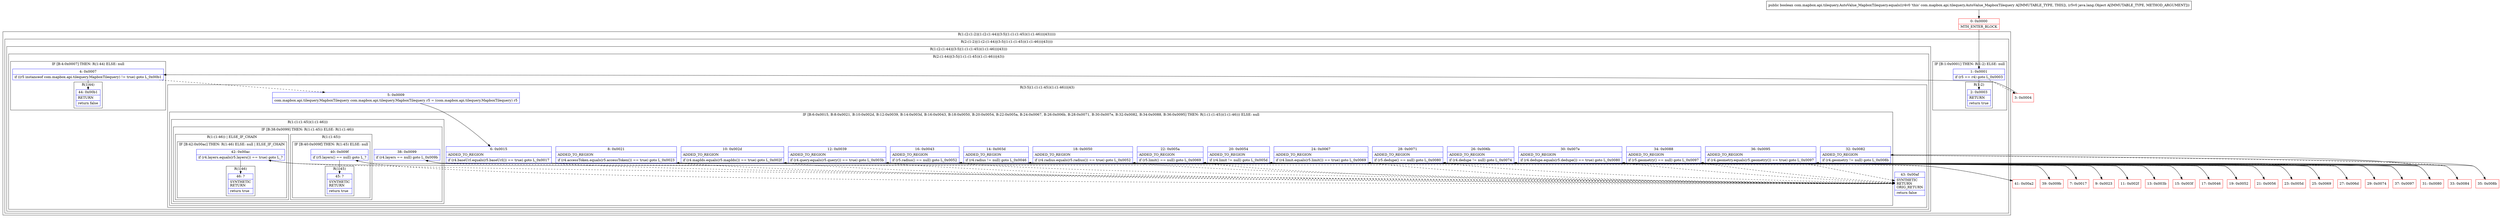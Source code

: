 digraph "CFG forcom.mapbox.api.tilequery.AutoValue_MapboxTilequery.equals(Ljava\/lang\/Object;)Z" {
subgraph cluster_Region_1961648193 {
label = "R(1:(2:(1:2)|(1:(2:(1:44)|(3:5|(1:(1:(1:45))(1:(1:46)))|43)))))";
node [shape=record,color=blue];
subgraph cluster_Region_1867883049 {
label = "R(2:(1:2)|(1:(2:(1:44)|(3:5|(1:(1:(1:45))(1:(1:46)))|43))))";
node [shape=record,color=blue];
subgraph cluster_IfRegion_1621877276 {
label = "IF [B:1:0x0001] THEN: R(1:2) ELSE: null";
node [shape=record,color=blue];
Node_1 [shape=record,label="{1\:\ 0x0001|if (r5 == r4) goto L_0x0003\l}"];
subgraph cluster_Region_1300570638 {
label = "R(1:2)";
node [shape=record,color=blue];
Node_2 [shape=record,label="{2\:\ 0x0003|RETURN\l|return true\l}"];
}
}
subgraph cluster_Region_1518124439 {
label = "R(1:(2:(1:44)|(3:5|(1:(1:(1:45))(1:(1:46)))|43)))";
node [shape=record,color=blue];
subgraph cluster_Region_410650651 {
label = "R(2:(1:44)|(3:5|(1:(1:(1:45))(1:(1:46)))|43))";
node [shape=record,color=blue];
subgraph cluster_IfRegion_662610442 {
label = "IF [B:4:0x0007] THEN: R(1:44) ELSE: null";
node [shape=record,color=blue];
Node_4 [shape=record,label="{4\:\ 0x0007|if ((r5 instanceof com.mapbox.api.tilequery.MapboxTilequery) != true) goto L_0x00b1\l}"];
subgraph cluster_Region_1125081529 {
label = "R(1:44)";
node [shape=record,color=blue];
Node_44 [shape=record,label="{44\:\ 0x00b1|RETURN\l|return false\l}"];
}
}
subgraph cluster_Region_1597029890 {
label = "R(3:5|(1:(1:(1:45))(1:(1:46)))|43)";
node [shape=record,color=blue];
Node_5 [shape=record,label="{5\:\ 0x0009|com.mapbox.api.tilequery.MapboxTilequery com.mapbox.api.tilequery.MapboxTilequery r5 = (com.mapbox.api.tilequery.MapboxTilequery) r5\l}"];
subgraph cluster_IfRegion_1893414198 {
label = "IF [B:6:0x0015, B:8:0x0021, B:10:0x002d, B:12:0x0039, B:14:0x003d, B:16:0x0043, B:18:0x0050, B:20:0x0054, B:22:0x005a, B:24:0x0067, B:26:0x006b, B:28:0x0071, B:30:0x007e, B:32:0x0082, B:34:0x0088, B:36:0x0095] THEN: R(1:(1:(1:45))(1:(1:46))) ELSE: null";
node [shape=record,color=blue];
Node_6 [shape=record,label="{6\:\ 0x0015|ADDED_TO_REGION\l|if (r4.baseUrl.equals(r5.baseUrl()) == true) goto L_0x0017\l}"];
Node_8 [shape=record,label="{8\:\ 0x0021|ADDED_TO_REGION\l|if (r4.accessToken.equals(r5.accessToken()) == true) goto L_0x0023\l}"];
Node_10 [shape=record,label="{10\:\ 0x002d|ADDED_TO_REGION\l|if (r4.mapIds.equals(r5.mapIds()) == true) goto L_0x002f\l}"];
Node_12 [shape=record,label="{12\:\ 0x0039|ADDED_TO_REGION\l|if (r4.query.equals(r5.query()) == true) goto L_0x003b\l}"];
Node_14 [shape=record,label="{14\:\ 0x003d|ADDED_TO_REGION\l|if (r4.radius != null) goto L_0x0046\l}"];
Node_16 [shape=record,label="{16\:\ 0x0043|ADDED_TO_REGION\l|if (r5.radius() == null) goto L_0x0052\l}"];
Node_18 [shape=record,label="{18\:\ 0x0050|ADDED_TO_REGION\l|if (r4.radius.equals(r5.radius()) == true) goto L_0x0052\l}"];
Node_20 [shape=record,label="{20\:\ 0x0054|ADDED_TO_REGION\l|if (r4.limit != null) goto L_0x005d\l}"];
Node_22 [shape=record,label="{22\:\ 0x005a|ADDED_TO_REGION\l|if (r5.limit() == null) goto L_0x0069\l}"];
Node_24 [shape=record,label="{24\:\ 0x0067|ADDED_TO_REGION\l|if (r4.limit.equals(r5.limit()) == true) goto L_0x0069\l}"];
Node_26 [shape=record,label="{26\:\ 0x006b|ADDED_TO_REGION\l|if (r4.dedupe != null) goto L_0x0074\l}"];
Node_28 [shape=record,label="{28\:\ 0x0071|ADDED_TO_REGION\l|if (r5.dedupe() == null) goto L_0x0080\l}"];
Node_30 [shape=record,label="{30\:\ 0x007e|ADDED_TO_REGION\l|if (r4.dedupe.equals(r5.dedupe()) == true) goto L_0x0080\l}"];
Node_32 [shape=record,label="{32\:\ 0x0082|ADDED_TO_REGION\l|if (r4.geometry != null) goto L_0x008b\l}"];
Node_34 [shape=record,label="{34\:\ 0x0088|ADDED_TO_REGION\l|if (r5.geometry() == null) goto L_0x0097\l}"];
Node_36 [shape=record,label="{36\:\ 0x0095|ADDED_TO_REGION\l|if (r4.geometry.equals(r5.geometry()) == true) goto L_0x0097\l}"];
subgraph cluster_Region_2090921034 {
label = "R(1:(1:(1:45))(1:(1:46)))";
node [shape=record,color=blue];
subgraph cluster_IfRegion_886184213 {
label = "IF [B:38:0x0099] THEN: R(1:(1:45)) ELSE: R(1:(1:46))";
node [shape=record,color=blue];
Node_38 [shape=record,label="{38\:\ 0x0099|if (r4.layers == null) goto L_0x009b\l}"];
subgraph cluster_Region_1718522743 {
label = "R(1:(1:45))";
node [shape=record,color=blue];
subgraph cluster_IfRegion_252518024 {
label = "IF [B:40:0x009f] THEN: R(1:45) ELSE: null";
node [shape=record,color=blue];
Node_40 [shape=record,label="{40\:\ 0x009f|if (r5.layers() == null) goto L_?\l}"];
subgraph cluster_Region_1590965418 {
label = "R(1:45)";
node [shape=record,color=blue];
Node_45 [shape=record,label="{45\:\ ?|SYNTHETIC\lRETURN\l|return true\l}"];
}
}
}
subgraph cluster_Region_636309894 {
label = "R(1:(1:46)) | ELSE_IF_CHAIN\l";
node [shape=record,color=blue];
subgraph cluster_IfRegion_1059468797 {
label = "IF [B:42:0x00ac] THEN: R(1:46) ELSE: null | ELSE_IF_CHAIN\l";
node [shape=record,color=blue];
Node_42 [shape=record,label="{42\:\ 0x00ac|if (r4.layers.equals(r5.layers()) == true) goto L_?\l}"];
subgraph cluster_Region_30670495 {
label = "R(1:46)";
node [shape=record,color=blue];
Node_46 [shape=record,label="{46\:\ ?|SYNTHETIC\lRETURN\l|return true\l}"];
}
}
}
}
}
}
Node_43 [shape=record,label="{43\:\ 0x00af|SYNTHETIC\lRETURN\lORIG_RETURN\l|return false\l}"];
}
}
}
}
}
Node_0 [shape=record,color=red,label="{0\:\ 0x0000|MTH_ENTER_BLOCK\l}"];
Node_3 [shape=record,color=red,label="{3\:\ 0x0004}"];
Node_7 [shape=record,color=red,label="{7\:\ 0x0017}"];
Node_9 [shape=record,color=red,label="{9\:\ 0x0023}"];
Node_11 [shape=record,color=red,label="{11\:\ 0x002f}"];
Node_13 [shape=record,color=red,label="{13\:\ 0x003b}"];
Node_15 [shape=record,color=red,label="{15\:\ 0x003f}"];
Node_17 [shape=record,color=red,label="{17\:\ 0x0046}"];
Node_19 [shape=record,color=red,label="{19\:\ 0x0052}"];
Node_21 [shape=record,color=red,label="{21\:\ 0x0056}"];
Node_23 [shape=record,color=red,label="{23\:\ 0x005d}"];
Node_25 [shape=record,color=red,label="{25\:\ 0x0069}"];
Node_27 [shape=record,color=red,label="{27\:\ 0x006d}"];
Node_29 [shape=record,color=red,label="{29\:\ 0x0074}"];
Node_31 [shape=record,color=red,label="{31\:\ 0x0080}"];
Node_33 [shape=record,color=red,label="{33\:\ 0x0084}"];
Node_35 [shape=record,color=red,label="{35\:\ 0x008b}"];
Node_37 [shape=record,color=red,label="{37\:\ 0x0097}"];
Node_39 [shape=record,color=red,label="{39\:\ 0x009b}"];
Node_41 [shape=record,color=red,label="{41\:\ 0x00a2}"];
MethodNode[shape=record,label="{public boolean com.mapbox.api.tilequery.AutoValue_MapboxTilequery.equals((r4v0 'this' com.mapbox.api.tilequery.AutoValue_MapboxTilequery A[IMMUTABLE_TYPE, THIS]), (r5v0 java.lang.Object A[IMMUTABLE_TYPE, METHOD_ARGUMENT])) }"];
MethodNode -> Node_0;
Node_1 -> Node_2;
Node_1 -> Node_3[style=dashed];
Node_4 -> Node_5[style=dashed];
Node_4 -> Node_44;
Node_5 -> Node_6;
Node_6 -> Node_7;
Node_6 -> Node_43[style=dashed];
Node_8 -> Node_9;
Node_8 -> Node_43[style=dashed];
Node_10 -> Node_11;
Node_10 -> Node_43[style=dashed];
Node_12 -> Node_13;
Node_12 -> Node_43[style=dashed];
Node_14 -> Node_15[style=dashed];
Node_14 -> Node_17;
Node_16 -> Node_43[style=dashed];
Node_16 -> Node_19;
Node_18 -> Node_19;
Node_18 -> Node_43[style=dashed];
Node_20 -> Node_21[style=dashed];
Node_20 -> Node_23;
Node_22 -> Node_43[style=dashed];
Node_22 -> Node_25;
Node_24 -> Node_25;
Node_24 -> Node_43[style=dashed];
Node_26 -> Node_27[style=dashed];
Node_26 -> Node_29;
Node_28 -> Node_43[style=dashed];
Node_28 -> Node_31;
Node_30 -> Node_31;
Node_30 -> Node_43[style=dashed];
Node_32 -> Node_33[style=dashed];
Node_32 -> Node_35;
Node_34 -> Node_43[style=dashed];
Node_34 -> Node_37;
Node_36 -> Node_37;
Node_36 -> Node_43[style=dashed];
Node_38 -> Node_39;
Node_38 -> Node_41[style=dashed];
Node_40 -> Node_43[style=dashed];
Node_40 -> Node_45;
Node_42 -> Node_43[style=dashed];
Node_42 -> Node_46;
Node_0 -> Node_1;
Node_3 -> Node_4;
Node_7 -> Node_8;
Node_9 -> Node_10;
Node_11 -> Node_12;
Node_13 -> Node_14;
Node_15 -> Node_16;
Node_17 -> Node_18;
Node_19 -> Node_20;
Node_21 -> Node_22;
Node_23 -> Node_24;
Node_25 -> Node_26;
Node_27 -> Node_28;
Node_29 -> Node_30;
Node_31 -> Node_32;
Node_33 -> Node_34;
Node_35 -> Node_36;
Node_37 -> Node_38;
Node_39 -> Node_40;
Node_41 -> Node_42;
}

